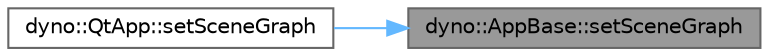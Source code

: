 digraph "dyno::AppBase::setSceneGraph"
{
 // LATEX_PDF_SIZE
  bgcolor="transparent";
  edge [fontname=Helvetica,fontsize=10,labelfontname=Helvetica,labelfontsize=10];
  node [fontname=Helvetica,fontsize=10,shape=box,height=0.2,width=0.4];
  rankdir="RL";
  Node1 [id="Node000001",label="dyno::AppBase::setSceneGraph",height=0.2,width=0.4,color="gray40", fillcolor="grey60", style="filled", fontcolor="black",tooltip=" "];
  Node1 -> Node2 [id="edge1_Node000001_Node000002",dir="back",color="steelblue1",style="solid",tooltip=" "];
  Node2 [id="Node000002",label="dyno::QtApp::setSceneGraph",height=0.2,width=0.4,color="grey40", fillcolor="white", style="filled",URL="$classdyno_1_1_qt_app.html#a1b9676799345a02258efa2c7c00c8e37",tooltip=" "];
}
